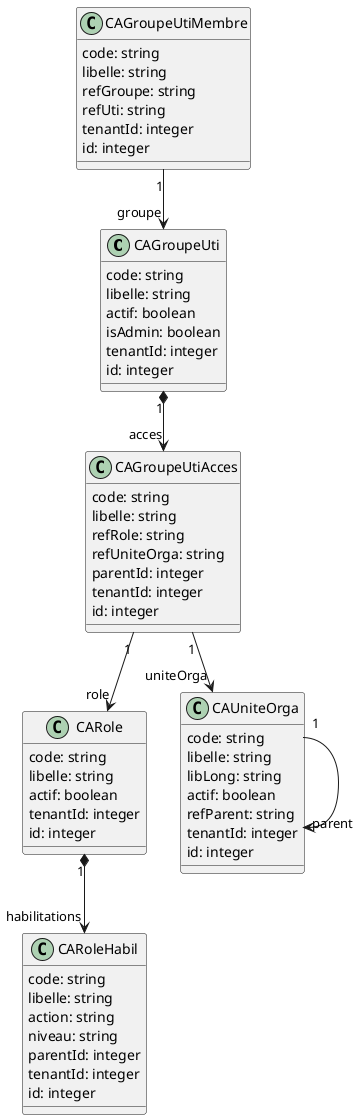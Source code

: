 @startuml
class CAGroupeUti {
  code: string
  libelle: string
  actif: boolean
  isAdmin: boolean
  tenantId: integer
  id: integer
}
class CAGroupeUtiAcces {
  code: string
  libelle: string
  refRole: string
  refUniteOrga: string
  parentId: integer
  tenantId: integer
  id: integer
}
class CARole {
  code: string
  libelle: string
  actif: boolean
  tenantId: integer
  id: integer
}
class CARoleHabil {
  code: string
  libelle: string
  action: string
  niveau: string
  parentId: integer
  tenantId: integer
  id: integer
}
class CAUniteOrga {
  code: string
  libelle: string
  libLong: string
  actif: boolean
  refParent: string
  tenantId: integer
  id: integer
}
class CAGroupeUtiMembre {
  code: string
  libelle: string
  refGroupe: string
  refUti: string
  tenantId: integer
  id: integer
}
CAGroupeUti"1"  *--> "acces" CAGroupeUtiAcces
CAGroupeUtiAcces"1"  --> "role" CARole
CARole"1"  *--> "habilitations" CARoleHabil
CAGroupeUtiAcces"1"  --> "uniteOrga" CAUniteOrga
CAUniteOrga"1"  --> "parent" CAUniteOrga
CAGroupeUtiMembre"1"  --> "groupe" CAGroupeUti
@enduml